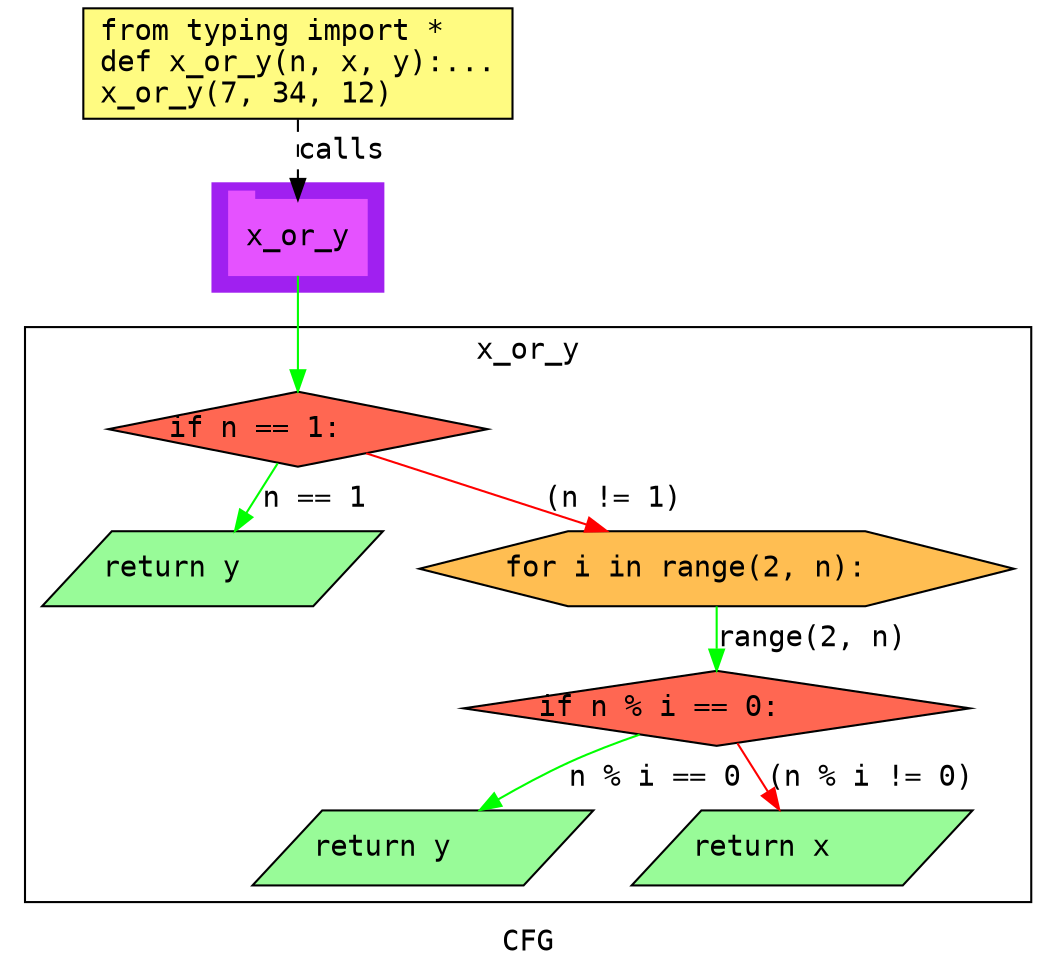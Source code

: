 digraph cluster612CFG {
	graph [bb="0,0,494,460",
		compound=True,
		fontname="DejaVu Sans Mono",
		label=CFG,
		lheight=0.21,
		lp="247,11.5",
		lwidth=0.35,
		pack=False,
		rankdir=TB,
		ranksep=0.02
	];
	node [fontname="DejaVu Sans Mono",
		label="\N"
	];
	edge [fontname="DejaVu Sans Mono"];
	subgraph cluster_1 {
		graph [bb="96,324,178,376",
			color=purple,
			compound=true,
			fontname="DejaVu Sans Mono",
			label="",
			rankdir=TB,
			ranksep=0.02,
			shape=tab,
			style=filled
		];
		node [fontname="DejaVu Sans Mono"];
		edge [fontname="DejaVu Sans Mono"];
		17	[color="#E552FF",
			height=0.5,
			label=x_or_y,
			linenum="[12]",
			pos="137,350",
			shape=tab,
			style=filled,
			width=0.91667];
	}
	subgraph cluster2x_or_y {
		graph [bb="8,31,486,307",
			compound=True,
			fontname="DejaVu Sans Mono",
			label=x_or_y,
			lheight=0.21,
			lp="247,295.5",
			lwidth=0.69,
			pack=False,
			rankdir=TB,
			ranksep=0.02
		];
		node [fontname="DejaVu Sans Mono"];
		edge [fontname="DejaVu Sans Mono"];
		subgraph cluster_5 {
			graph [color=purple,
				compound=true,
				fontname="DejaVu Sans Mono",
				label="",
				rankdir=TB,
				ranksep=0.02,
				shape=tab,
				style=filled
			];
			node [fontname="DejaVu Sans Mono"];
			edge [fontname="DejaVu Sans Mono"];
		}
		3	[fillcolor="#FF6752",
			height=0.5,
			label="if n == 1:\l",
			linenum="[3]",
			pos="137,258",
			shape=diamond,
			style="filled,solid",
			width=2.5277];
		4	[fillcolor="#98fb98",
			height=0.5,
			label="return y\l",
			linenum="[4]",
			pos="95,191",
			shape=parallelogram,
			style="filled,solid",
			width=2.1971];
		3 -> 4	[color=green,
			label="n == 1",
			lp="144,224.5",
			pos="e,106.17,209.29 127.26,241.92 122.63,234.76 116.97,226 111.69,217.83"];
		5	[fillcolor="#FFBE52",
			height=0.5,
			label="for i in range(2, n):\l",
			linenum="[5]",
			pos="335,191",
			shape=hexagon,
			style="filled,solid",
			width=3.9609];
		3 -> 5	[color=red,
			label="(n != 1)",
			lp="286.5,224.5",
			pos="e,282.88,209.11 169.7,246.27 197.69,237.08 238.77,223.59 272.97,212.36"];
		8	[fillcolor="#FF6752",
			height=0.5,
			label="if n % i == 0:\l",
			linenum="[6]",
			pos="335,124",
			shape=diamond,
			style="filled,solid",
			width=3.3702];
		5 -> 8	[color=green,
			label="range(2, n)",
			lp="380.5,157.5",
			pos="e,335,142.19 335,172.92 335,166.7 335,159.5 335,152.6"];
		10	[fillcolor="#98fb98",
			height=0.5,
			label="return y\l",
			linenum="[7]",
			pos="201,57",
			shape=parallelogram,
			style="filled,solid",
			width=2.1971];
		8 -> 10	[color=green,
			label="n % i == 0",
			lp="306.5,90.5",
			pos="e,225.52,75.062 298.06,111.48 287.21,107.65 275.45,103.06 265,98 254.62,92.974 243.8,86.673 234.09,80.569"];
		12	[fillcolor="#98fb98",
			height=0.5,
			label="return x\l",
			linenum="[10]",
			pos="377,57",
			shape=parallelogram,
			style="filled,solid",
			width=2.1971];
		8 -> 12	[color=red,
			label="(n % i != 0)",
			lp="409,90.5",
			pos="e,365.74,75.419 345.17,107.27 349.68,100.28 355.12,91.864 360.21,83.985"];
	}
	1	[fillcolor="#FFFB81",
		height=0.73611,
		label="from typing import *\ldef x_or_y(n, x, y):...\lx_or_y(7, 34, 12)\l",
		linenum="[1]",
		pos="137,433.5",
		shape=rectangle,
		style="filled,solid",
		width=2.8611];
	1 -> 17	[label=calls,
		lp="158,391.5",
		pos="e,137,368.13 137,406.71 137,397.66 137,387.47 137,378.3",
		style=dashed];
	17 -> 3	[color=green,
		pos="e,137,276.3 137,331.65 137,318.82 137,301.11 137,286.38"];
}
